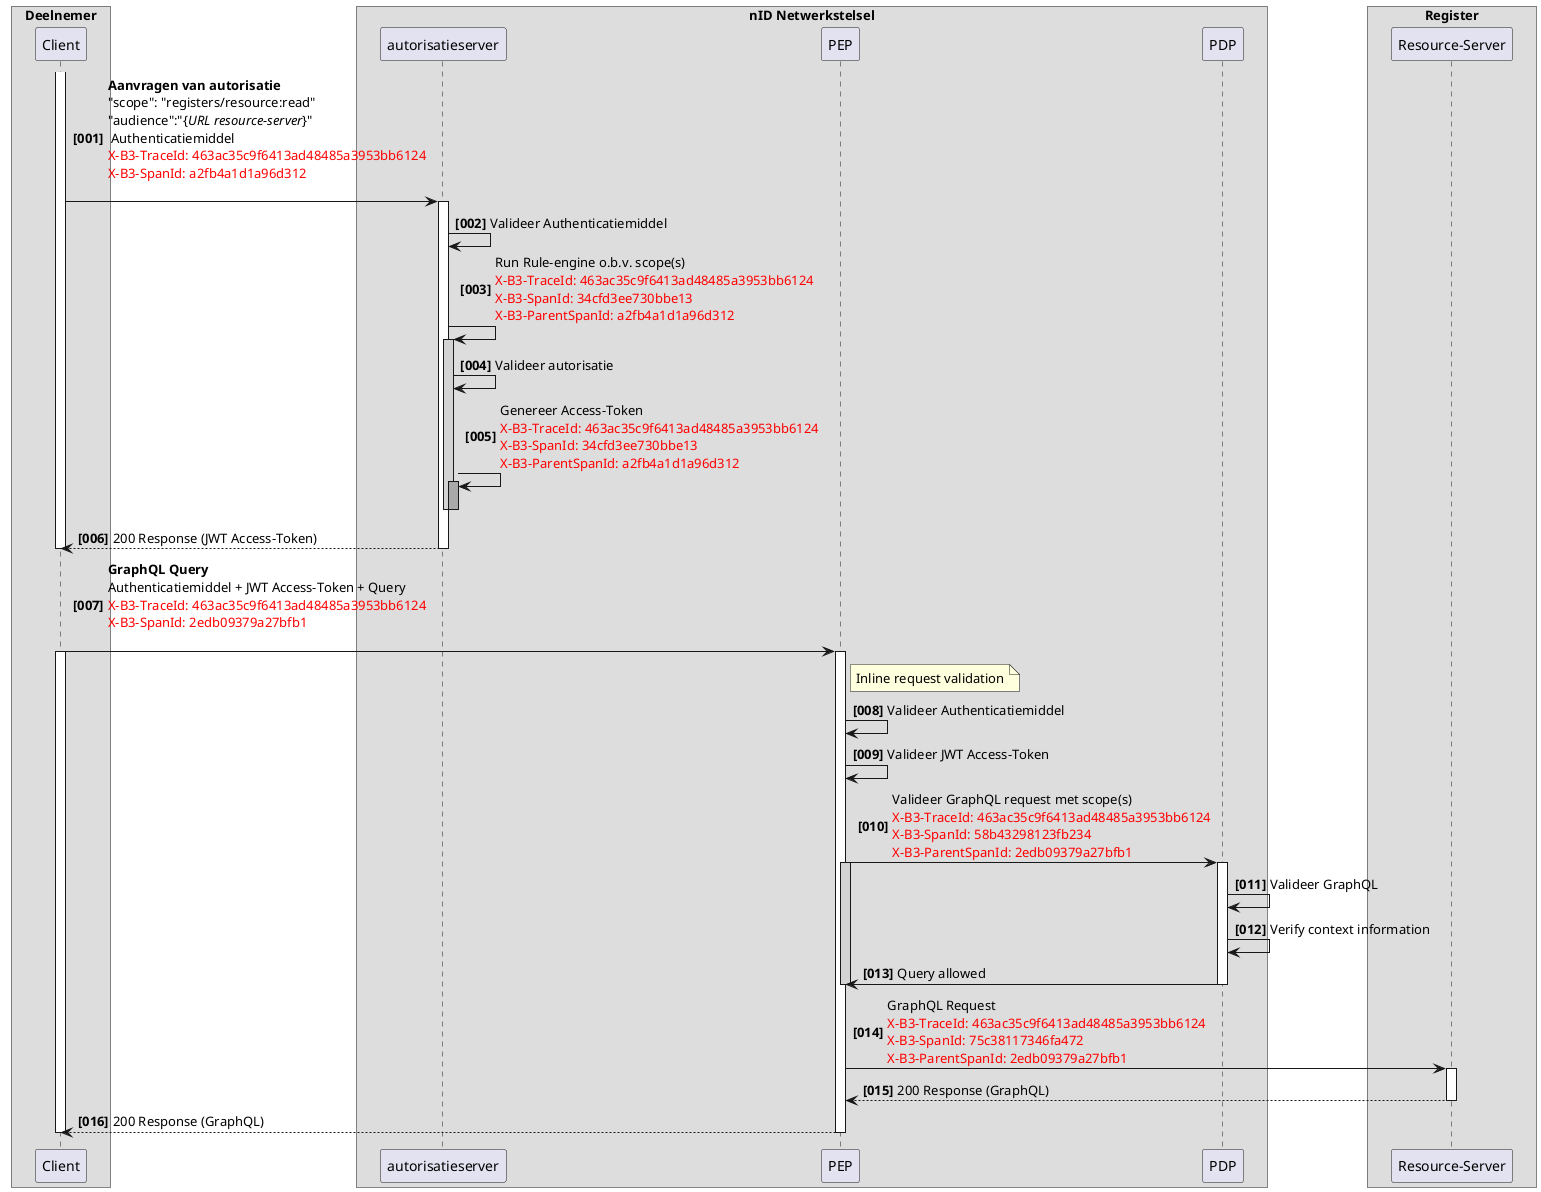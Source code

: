 @startuml rfc0022-01-voorbeeldflow-v2
' !pragma teoz true
 
skinparam ParticipantPadding 20
skinparam BoxPadding 10
 
box "Deelnemer"
    participant "Client" as Client
end box
 
box "nID Netwerkstelsel"
    participant "autorisatieserver" as AuthzServer
    participant "PEP" as PEP
    participant "PDP" as PDP
end box
 
box "Register"
    participant "Resource-Server" as ResourceServer
end box
 
autonumber "<b>[000]"
activate Client
    Client -> AuthzServer: **Aanvragen van autorisatie**\n"scope": "registers/resource:read"\n"audience":"{//URL resource-server//}"\n Authenticatiemiddel\n<font color=red>X-B3-TraceId: 463ac35c9f6413ad48485a3953bb6124\n<font color=red>X-B3-SpanId: a2fb4a1d1a96d312\n<font color=red>
    activate AuthzServer
        AuthzServer -> AuthzServer: Valideer Authenticatiemiddel
        AuthzServer -> AuthzServer: Run Rule-engine o.b.v. scope(s)\n<font color=red>X-B3-TraceId: 463ac35c9f6413ad48485a3953bb6124\n<font color=red>X-B3-SpanId: 34cfd3ee730bbe13\n<font color=red>X-B3-ParentSpanId: a2fb4a1d1a96d312
        activate AuthzServer #LightGray
            AuthzServer -> AuthzServer: Valideer autorisatie
            AuthzServer -> AuthzServer: Genereer Access-Token\n<font color=red>X-B3-TraceId: 463ac35c9f6413ad48485a3953bb6124\n<font color=red>X-B3-SpanId: 34cfd3ee730bbe13\n<font color=red>X-B3-ParentSpanId: a2fb4a1d1a96d312
            activate AuthzServer #DarkGray
            deactivate AuthzServer
        deactivate AuthzServer
        AuthzServer --> Client --: 200 Response (JWT Access-Token)
    deactivate AuthzServer
deactivate Client
 
Client -> PEP: **GraphQL Query**\nAuthenticatiemiddel + JWT Access-Token + Query\n<font color=red>X-B3-TraceId: 463ac35c9f6413ad48485a3953bb6124\n<font color=red>X-B3-SpanId: 2edb09379a27bfb1\n<font color=red>
 
activate PEP
note right of PEP: Inline request validation
activate Client
PEP -> PEP: Valideer Authenticatiemiddel
PEP -> PEP: Valideer JWT Access-Token
PEP -> PDP: Valideer GraphQL request met scope(s)\n<font color=red>X-B3-TraceId: 463ac35c9f6413ad48485a3953bb6124\n<font color=red>X-B3-SpanId: 58b43298123fb234\n<font color=red>X-B3-ParentSpanId: 2edb09379a27bfb1
activate PEP #LightGray
    activate PDP
    PDP -> PDP: Valideer GraphQL
    PDP -> PDP: Verify context information
    PDP -> PEP: Query allowed
    deactivate PDP
deactivate PEP
PEP -> ResourceServer: GraphQL Request\n<font color=red>X-B3-TraceId: 463ac35c9f6413ad48485a3953bb6124\n<font color=red>X-B3-SpanId: 75c38117346fa472\n<font color=red>X-B3-ParentSpanId: 2edb09379a27bfb1
 
 
activate ResourceServer
 
ResourceServer --> PEP: 200 Response (GraphQL)
deactivate ResourceServer
 
PEP --> Client: 200 Response (GraphQL)
deactivate PEP
 
deactivate Client
@enduml
 